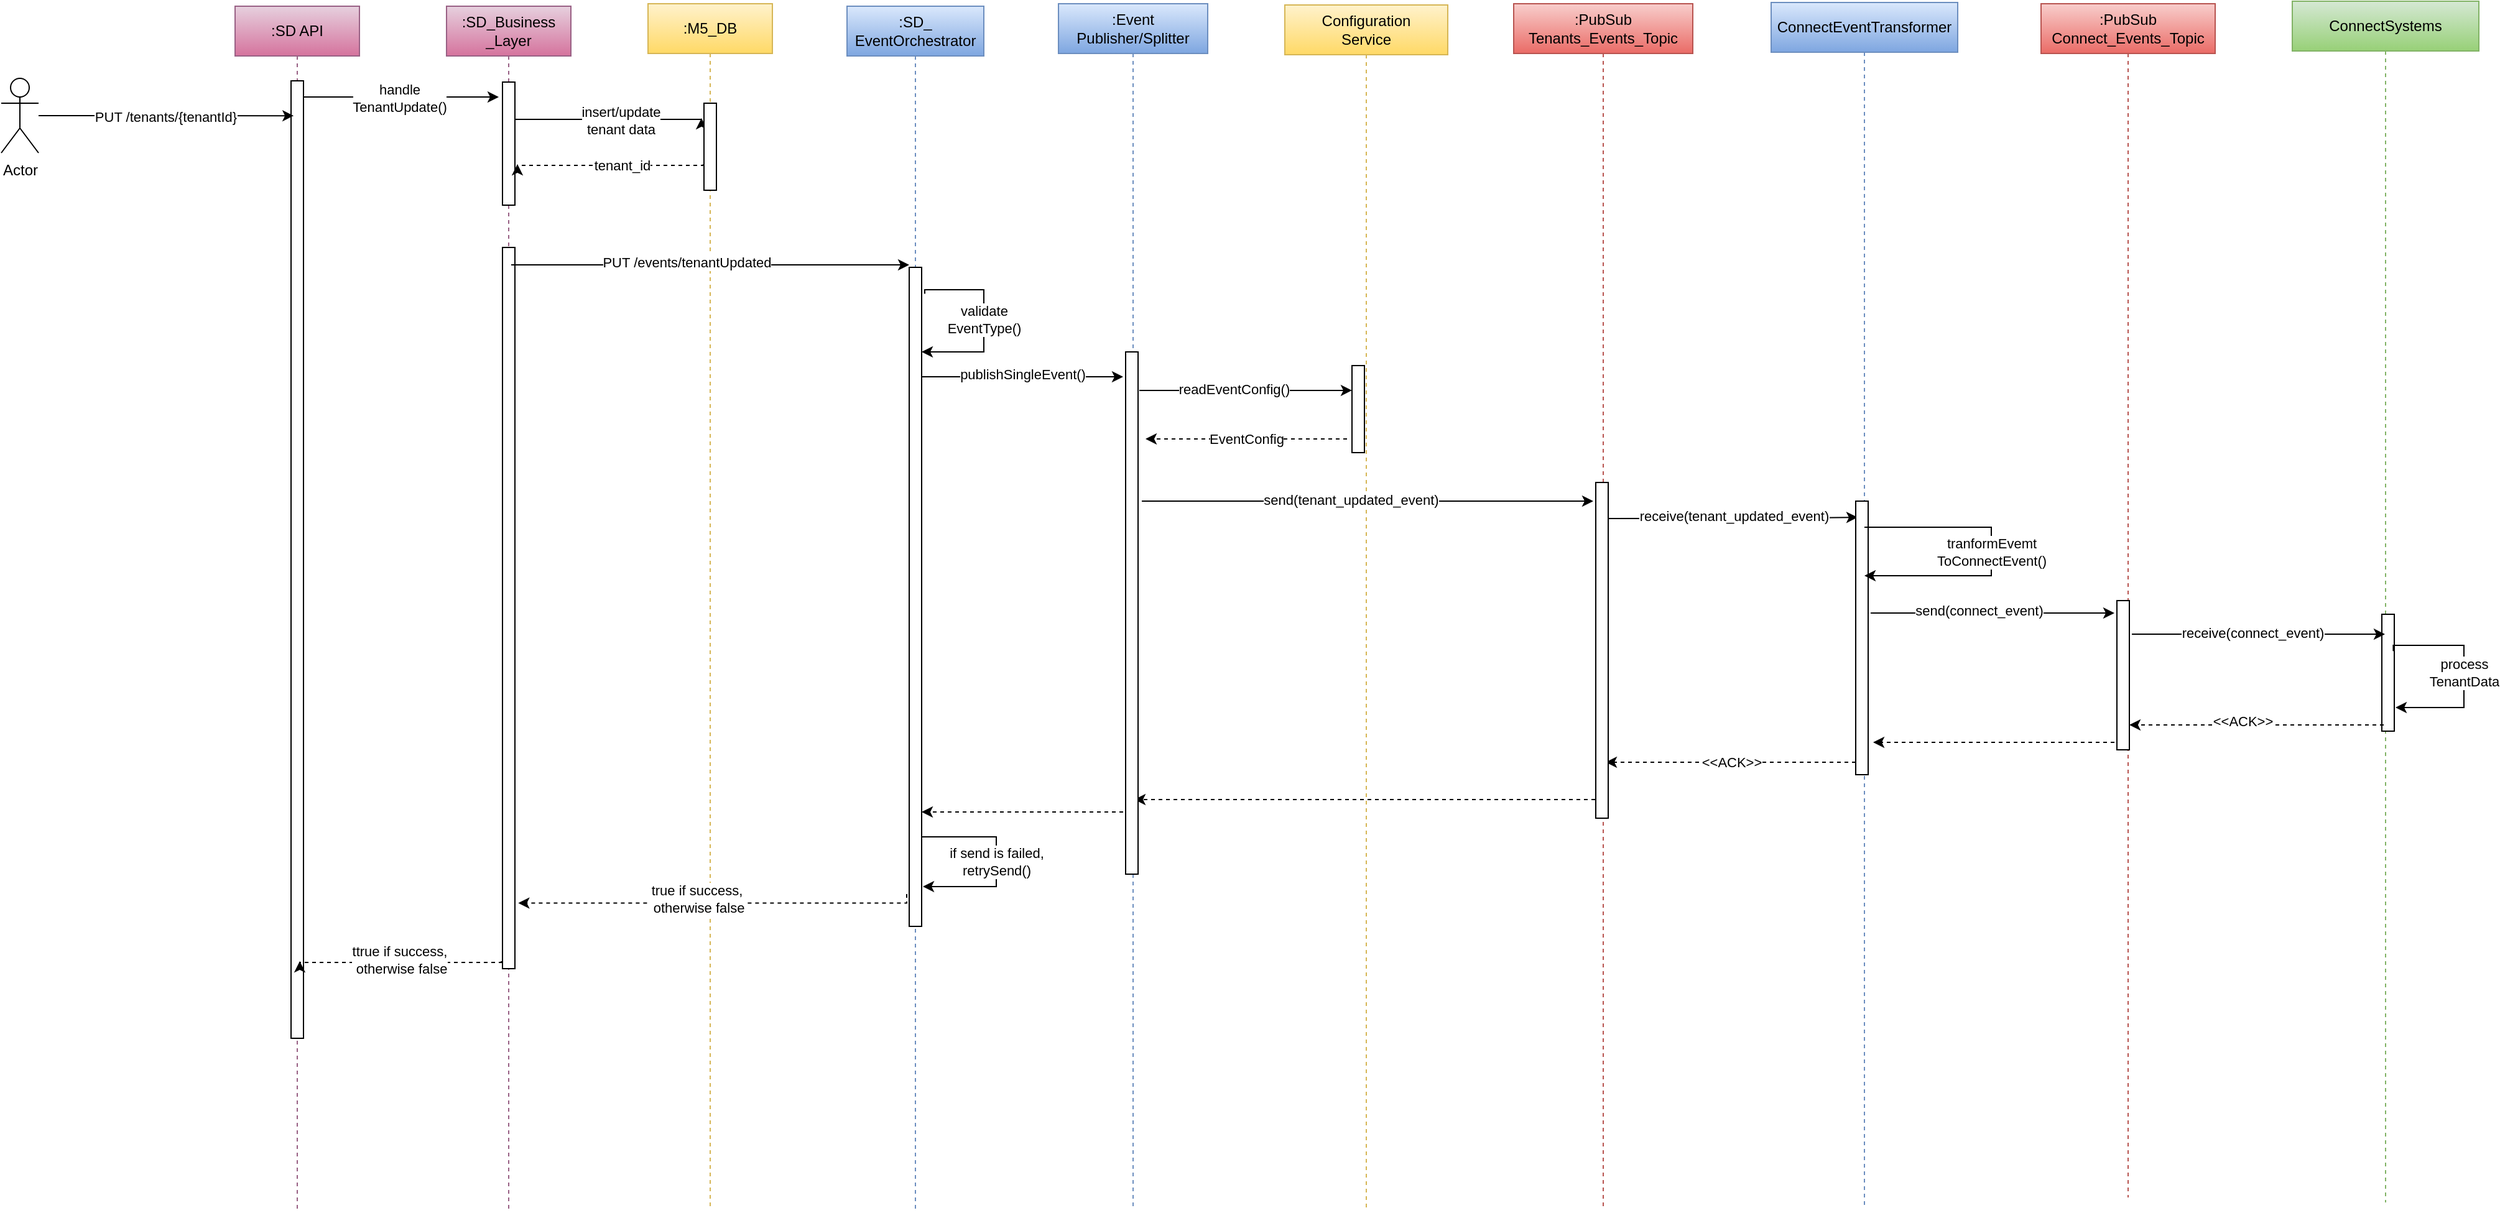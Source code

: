 <mxfile version="14.6.6" type="github"><diagram id="wsVGVrC98OWO0jVeLgIM" name="Page-1"><mxGraphModel dx="2402" dy="763" grid="1" gridSize="10" guides="1" tooltips="1" connect="1" arrows="1" fold="1" page="1" pageScale="1" pageWidth="850" pageHeight="1100" math="0" shadow="0"><root><mxCell id="0"/><mxCell id="1" parent="0"/><mxCell id="pbnO0-b55QIynApQWYvF-12" style="edgeStyle=orthogonalEdgeStyle;rounded=0;orthogonalLoop=1;jettySize=auto;html=1;dashed=1;" parent="1" source="zY8nQpZTPycgjdo67CNM-5" edge="1"><mxGeometry relative="1" as="geometry"><mxPoint x="801" y="730" as="sourcePoint"/><mxPoint x="631" y="730" as="targetPoint"/><Array as="points"><mxPoint x="801" y="730"/><mxPoint x="801" y="730"/></Array></mxGeometry></mxCell><mxCell id="pbnO0-b55QIynApQWYvF-11" value="&amp;lt;&amp;lt;ACK&amp;gt;&amp;gt;" style="edgeStyle=orthogonalEdgeStyle;rounded=0;orthogonalLoop=1;jettySize=auto;html=1;dashed=1;" parent="1" source="NcaAzx0GMSJCMoGykMSQ-7" edge="1"><mxGeometry relative="1" as="geometry"><mxPoint x="1180" y="700" as="sourcePoint"/><mxPoint x="1010" y="700" as="targetPoint"/><Array as="points"><mxPoint x="1185" y="700"/><mxPoint x="1185" y="700"/></Array></mxGeometry></mxCell><mxCell id="pbnO0-b55QIynApQWYvF-9" style="edgeStyle=orthogonalEdgeStyle;rounded=0;orthogonalLoop=1;jettySize=auto;html=1;dashed=1;" parent="1" edge="1"><mxGeometry relative="1" as="geometry"><mxPoint x="1419" y="684" as="sourcePoint"/><mxPoint x="1225" y="684" as="targetPoint"/><Array as="points"><mxPoint x="1300.5" y="684"/><mxPoint x="1300.5" y="684"/></Array></mxGeometry></mxCell><mxCell id="LciNZHoeIJGy0Ymbf-tn-1" style="edgeStyle=orthogonalEdgeStyle;rounded=0;orthogonalLoop=1;jettySize=auto;html=1;" parent="1" edge="1"><mxGeometry relative="1" as="geometry"><Array as="points"><mxPoint x="60" y="165"/><mxPoint x="60" y="165"/></Array><mxPoint x="-42.5" y="165" as="sourcePoint"/><mxPoint x="120" y="165" as="targetPoint"/></mxGeometry></mxCell><mxCell id="6ORIFXL9XryPlKBzF7-T-1" value="handle&lt;br&gt;TenantUpdate()" style="edgeLabel;html=1;align=center;verticalAlign=middle;resizable=0;points=[];" parent="LciNZHoeIJGy0Ymbf-tn-1" vertex="1" connectable="0"><mxGeometry x="-0.145" y="-1" relative="1" as="geometry"><mxPoint x="13" as="offset"/></mxGeometry></mxCell><mxCell id="zY8nQpZTPycgjdo67CNM-1" value=":SD API" style="shape=umlLifeline;perimeter=lifelinePerimeter;whiteSpace=wrap;html=1;container=1;collapsible=0;recursiveResize=0;outlineConnect=0;gradientColor=#d5739d;fillColor=#e6d0de;strokeColor=#996185;" parent="1" vertex="1"><mxGeometry x="-92" y="92" width="100" height="968" as="geometry"/></mxCell><mxCell id="LciNZHoeIJGy0Ymbf-tn-8" value="" style="html=1;points=[];perimeter=orthogonalPerimeter;" parent="zY8nQpZTPycgjdo67CNM-1" vertex="1"><mxGeometry x="45" y="60" width="10" height="770" as="geometry"/></mxCell><mxCell id="LciNZHoeIJGy0Ymbf-tn-2" style="edgeStyle=orthogonalEdgeStyle;rounded=0;orthogonalLoop=1;jettySize=auto;html=1;entryX=-0.2;entryY=0.171;entryDx=0;entryDy=0;entryPerimeter=0;" parent="1" target="WMuNeyWW8-c9EEjek8OY-57" edge="1"><mxGeometry relative="1" as="geometry"><mxPoint x="127.5" y="184" as="sourcePoint"/><mxPoint x="289.5" y="183" as="targetPoint"/><Array as="points"><mxPoint x="128" y="183"/></Array></mxGeometry></mxCell><mxCell id="R8Q6Vh__NJ2kKphbZyZh-1" value="insert/update&lt;br&gt;tenant data" style="edgeLabel;html=1;align=center;verticalAlign=middle;resizable=0;points=[];" parent="LciNZHoeIJGy0Ymbf-tn-2" vertex="1" connectable="0"><mxGeometry x="0.157" y="-1" relative="1" as="geometry"><mxPoint as="offset"/></mxGeometry></mxCell><mxCell id="zY8nQpZTPycgjdo67CNM-2" value=":SD_Business _Layer" style="shape=umlLifeline;perimeter=lifelinePerimeter;whiteSpace=wrap;html=1;container=1;collapsible=0;recursiveResize=0;outlineConnect=0;gradientColor=#d5739d;fillColor=#e6d0de;strokeColor=#996185;" parent="1" vertex="1"><mxGeometry x="78" y="92" width="100" height="968" as="geometry"/></mxCell><mxCell id="LciNZHoeIJGy0Ymbf-tn-10" value="" style="html=1;points=[];perimeter=orthogonalPerimeter;" parent="zY8nQpZTPycgjdo67CNM-2" vertex="1"><mxGeometry x="45" y="61" width="10" height="99" as="geometry"/></mxCell><mxCell id="LciNZHoeIJGy0Ymbf-tn-9" value="" style="html=1;points=[];perimeter=orthogonalPerimeter;" parent="zY8nQpZTPycgjdo67CNM-2" vertex="1"><mxGeometry x="45" y="194" width="10" height="580" as="geometry"/></mxCell><mxCell id="zY8nQpZTPycgjdo67CNM-3" value=":SD_ EventOrchestrator" style="shape=umlLifeline;perimeter=lifelinePerimeter;whiteSpace=wrap;html=1;container=1;collapsible=0;recursiveResize=0;outlineConnect=0;gradientColor=#7ea6e0;fillColor=#dae8fc;strokeColor=#6c8ebf;" parent="1" vertex="1"><mxGeometry x="400" y="92" width="110" height="968" as="geometry"/></mxCell><mxCell id="LciNZHoeIJGy0Ymbf-tn-13" value="" style="html=1;points=[];perimeter=orthogonalPerimeter;" parent="zY8nQpZTPycgjdo67CNM-3" vertex="1"><mxGeometry x="50" y="210" width="10" height="530" as="geometry"/></mxCell><mxCell id="R8Q6Vh__NJ2kKphbZyZh-17" value="validate&lt;br&gt;EventType()" style="edgeStyle=orthogonalEdgeStyle;rounded=0;orthogonalLoop=1;jettySize=auto;html=1;exitX=1.251;exitY=0.04;exitDx=0;exitDy=0;exitPerimeter=0;" parent="zY8nQpZTPycgjdo67CNM-3" source="LciNZHoeIJGy0Ymbf-tn-13" target="LciNZHoeIJGy0Ymbf-tn-13" edge="1"><mxGeometry x="-0.008" relative="1" as="geometry"><mxPoint x="63" y="248" as="sourcePoint"/><Array as="points"><mxPoint x="63" y="228"/><mxPoint x="110" y="228"/><mxPoint x="110" y="278"/></Array><mxPoint as="offset"/></mxGeometry></mxCell><mxCell id="R8Q6Vh__NJ2kKphbZyZh-31" value="if send is failed,&lt;br&gt;retrySend()" style="edgeStyle=orthogonalEdgeStyle;rounded=0;orthogonalLoop=1;jettySize=auto;html=1;" parent="zY8nQpZTPycgjdo67CNM-3" source="LciNZHoeIJGy0Ymbf-tn-13" edge="1"><mxGeometry x="0.006" relative="1" as="geometry"><mxPoint x="61" y="708" as="targetPoint"/><Array as="points"><mxPoint x="120" y="668"/><mxPoint x="120" y="708"/><mxPoint x="61" y="708"/></Array><mxPoint as="offset"/></mxGeometry></mxCell><mxCell id="zY8nQpZTPycgjdo67CNM-5" value=":PubSub&lt;br&gt;Tenants_Events_Topic" style="shape=umlLifeline;perimeter=lifelinePerimeter;whiteSpace=wrap;html=1;container=1;collapsible=0;recursiveResize=0;outlineConnect=0;fillColor=#f8cecc;strokeColor=#b85450;gradientColor=#ea6b66;" parent="1" vertex="1"><mxGeometry x="936" y="90" width="144" height="970" as="geometry"/></mxCell><mxCell id="zY8nQpZTPycgjdo67CNM-6" value="ConnectEventTransformer" style="shape=umlLifeline;perimeter=lifelinePerimeter;whiteSpace=wrap;html=1;container=1;collapsible=0;recursiveResize=0;outlineConnect=0;gradientColor=#7ea6e0;fillColor=#dae8fc;strokeColor=#6c8ebf;" parent="1" vertex="1"><mxGeometry x="1143" y="89" width="150" height="968" as="geometry"/></mxCell><mxCell id="zY8nQpZTPycgjdo67CNM-7" value="ConnectSystems" style="shape=umlLifeline;perimeter=lifelinePerimeter;whiteSpace=wrap;html=1;container=1;collapsible=0;recursiveResize=0;outlineConnect=0;gradientColor=#97d077;fillColor=#d5e8d4;strokeColor=#82b366;" parent="1" vertex="1"><mxGeometry x="1562" y="88" width="150" height="966" as="geometry"/></mxCell><mxCell id="pbnO0-b55QIynApQWYvF-6" value="" style="html=1;points=[];perimeter=orthogonalPerimeter;" parent="zY8nQpZTPycgjdo67CNM-7" vertex="1"><mxGeometry x="72" y="493" width="10" height="94" as="geometry"/></mxCell><mxCell id="pbnO0-b55QIynApQWYvF-7" value="process&lt;br&gt;TenantData" style="edgeStyle=orthogonalEdgeStyle;rounded=0;orthogonalLoop=1;jettySize=auto;html=1;exitX=0.923;exitY=0.209;exitDx=0;exitDy=0;exitPerimeter=0;" parent="zY8nQpZTPycgjdo67CNM-7" edge="1"><mxGeometry relative="1" as="geometry"><Array as="points"><mxPoint x="81" y="518"/><mxPoint x="138" y="518"/><mxPoint x="138" y="568"/></Array><mxPoint x="81.23" y="522.646" as="sourcePoint"/><mxPoint x="83" y="568" as="targetPoint"/></mxGeometry></mxCell><mxCell id="LciNZHoeIJGy0Ymbf-tn-3" style="edgeStyle=orthogonalEdgeStyle;rounded=0;orthogonalLoop=1;jettySize=auto;html=1;dashed=1;" parent="1" edge="1"><mxGeometry relative="1" as="geometry"><mxPoint x="284.5" y="219" as="sourcePoint"/><mxPoint x="135" y="219" as="targetPoint"/><Array as="points"><mxPoint x="245" y="220"/><mxPoint x="245" y="220"/></Array></mxGeometry></mxCell><mxCell id="R8Q6Vh__NJ2kKphbZyZh-2" value="tenant_id" style="edgeLabel;html=1;align=center;verticalAlign=middle;resizable=0;points=[];" parent="LciNZHoeIJGy0Ymbf-tn-3" vertex="1" connectable="0"><mxGeometry x="-0.541" relative="1" as="geometry"><mxPoint x="-32" as="offset"/></mxGeometry></mxCell><mxCell id="zY8nQpZTPycgjdo67CNM-8" value=":M5_DB" style="shape=umlLifeline;perimeter=lifelinePerimeter;whiteSpace=wrap;html=1;container=1;collapsible=0;recursiveResize=0;outlineConnect=0;gradientColor=#ffd966;fillColor=#fff2cc;strokeColor=#d6b656;" parent="1" vertex="1"><mxGeometry x="240" y="90" width="100" height="970" as="geometry"/></mxCell><mxCell id="WMuNeyWW8-c9EEjek8OY-57" value="" style="html=1;points=[];perimeter=orthogonalPerimeter;" parent="zY8nQpZTPycgjdo67CNM-8" vertex="1"><mxGeometry x="45" y="80" width="10" height="70" as="geometry"/></mxCell><mxCell id="W97xWJwRIzDxVlKYJ5EZ-1" value="PUT /tenants/{tenantId}" style="edgeStyle=orthogonalEdgeStyle;rounded=0;orthogonalLoop=1;jettySize=auto;html=1;entryX=0.471;entryY=0.153;entryDx=0;entryDy=0;entryPerimeter=0;" parent="1" source="zY8nQpZTPycgjdo67CNM-9" edge="1"><mxGeometry relative="1" as="geometry"><mxPoint x="-44.9" y="180.104" as="targetPoint"/></mxGeometry></mxCell><mxCell id="zY8nQpZTPycgjdo67CNM-9" value="Actor" style="shape=umlActor;verticalLabelPosition=bottom;verticalAlign=top;html=1;" parent="1" vertex="1"><mxGeometry x="-280" y="150" width="30" height="60" as="geometry"/></mxCell><mxCell id="LciNZHoeIJGy0Ymbf-tn-4" style="edgeStyle=orthogonalEdgeStyle;rounded=0;orthogonalLoop=1;jettySize=auto;html=1;dashed=1;" parent="1" edge="1"><mxGeometry relative="1" as="geometry"><mxPoint x="122" y="860" as="sourcePoint"/><mxPoint x="-40" y="860" as="targetPoint"/><Array as="points"><mxPoint x="82.5" y="861"/><mxPoint x="82.5" y="861"/></Array></mxGeometry></mxCell><mxCell id="R8Q6Vh__NJ2kKphbZyZh-3" value="ttrue if success,&lt;br&gt;&amp;nbsp;otherwise false&lt;br&gt;" style="edgeLabel;html=1;align=center;verticalAlign=middle;resizable=0;points=[];" parent="LciNZHoeIJGy0Ymbf-tn-4" vertex="1" connectable="0"><mxGeometry x="0.019" y="-2" relative="1" as="geometry"><mxPoint as="offset"/></mxGeometry></mxCell><mxCell id="LciNZHoeIJGy0Ymbf-tn-5" style="edgeStyle=orthogonalEdgeStyle;rounded=0;orthogonalLoop=1;jettySize=auto;html=1;" parent="1" edge="1"><mxGeometry relative="1" as="geometry"><mxPoint x="130" y="300" as="sourcePoint"/><mxPoint x="450" y="300" as="targetPoint"/><Array as="points"><mxPoint x="340" y="300"/><mxPoint x="340" y="300"/></Array></mxGeometry></mxCell><mxCell id="R8Q6Vh__NJ2kKphbZyZh-5" value="PUT /events/tenantUpdated" style="edgeLabel;html=1;align=center;verticalAlign=middle;resizable=0;points=[];" parent="LciNZHoeIJGy0Ymbf-tn-5" vertex="1" connectable="0"><mxGeometry x="-0.118" y="2" relative="1" as="geometry"><mxPoint as="offset"/></mxGeometry></mxCell><mxCell id="LciNZHoeIJGy0Ymbf-tn-6" style="edgeStyle=orthogonalEdgeStyle;rounded=0;orthogonalLoop=1;jettySize=auto;html=1;" parent="1" edge="1"><mxGeometry relative="1" as="geometry"><mxPoint x="460" y="391" as="sourcePoint"/><mxPoint x="622" y="390" as="targetPoint"/><Array as="points"><mxPoint x="460.5" y="390"/></Array></mxGeometry></mxCell><mxCell id="R8Q6Vh__NJ2kKphbZyZh-6" value="publishSingleEvent()" style="edgeLabel;html=1;align=center;verticalAlign=middle;resizable=0;points=[];" parent="LciNZHoeIJGy0Ymbf-tn-6" vertex="1" connectable="0"><mxGeometry x="-0.203" y="-4" relative="1" as="geometry"><mxPoint x="17" y="-6" as="offset"/></mxGeometry></mxCell><mxCell id="LciNZHoeIJGy0Ymbf-tn-15" style="edgeStyle=orthogonalEdgeStyle;rounded=0;orthogonalLoop=1;jettySize=auto;html=1;entryX=0.001;entryY=0.357;entryDx=0;entryDy=0;entryPerimeter=0;" parent="1" edge="1"><mxGeometry relative="1" as="geometry"><mxPoint x="635" y="400.99" as="sourcePoint"/><mxPoint x="806.01" y="400.99" as="targetPoint"/><Array as="points"><mxPoint x="690" y="401"/><mxPoint x="690" y="401"/></Array></mxGeometry></mxCell><mxCell id="R8Q6Vh__NJ2kKphbZyZh-20" value="readEventConfig()" style="edgeLabel;html=1;align=center;verticalAlign=middle;resizable=0;points=[];" parent="LciNZHoeIJGy0Ymbf-tn-15" vertex="1" connectable="0"><mxGeometry x="-0.111" y="1" relative="1" as="geometry"><mxPoint as="offset"/></mxGeometry></mxCell><mxCell id="LciNZHoeIJGy0Ymbf-tn-18" value=":PubSub&lt;br&gt;Connect_Events_Topic" style="shape=umlLifeline;perimeter=lifelinePerimeter;whiteSpace=wrap;html=1;container=1;collapsible=0;recursiveResize=0;outlineConnect=0;gradientColor=#ea6b66;fillColor=#f8cecc;strokeColor=#b85450;" parent="1" vertex="1"><mxGeometry x="1360" y="90" width="140" height="960" as="geometry"/></mxCell><mxCell id="NcaAzx0GMSJCMoGykMSQ-3" style="edgeStyle=orthogonalEdgeStyle;rounded=0;orthogonalLoop=1;jettySize=auto;html=1;exitX=1.267;exitY=0.063;exitDx=0;exitDy=0;exitPerimeter=0;entryX=0.151;entryY=0.042;entryDx=0;entryDy=0;entryPerimeter=0;" parent="1" edge="1"><mxGeometry relative="1" as="geometry"><mxPoint x="1011.67" y="503.94" as="sourcePoint"/><mxPoint x="1212.51" y="503.02" as="targetPoint"/><Array as="points"><mxPoint x="1134" y="503"/></Array></mxGeometry></mxCell><mxCell id="R8Q6Vh__NJ2kKphbZyZh-8" value="receive(tenant_updated_event)" style="edgeLabel;html=1;align=center;verticalAlign=middle;resizable=0;points=[];" parent="NcaAzx0GMSJCMoGykMSQ-3" vertex="1" connectable="0"><mxGeometry x="-0.234" y="2" relative="1" as="geometry"><mxPoint x="24" as="offset"/></mxGeometry></mxCell><mxCell id="NcaAzx0GMSJCMoGykMSQ-8" style="edgeStyle=orthogonalEdgeStyle;rounded=0;orthogonalLoop=1;jettySize=auto;html=1;" parent="1" edge="1"><mxGeometry relative="1" as="geometry"><mxPoint x="1223" y="580" as="sourcePoint"/><mxPoint x="1419" y="580" as="targetPoint"/><Array as="points"><mxPoint x="1369" y="580"/><mxPoint x="1369" y="580"/></Array></mxGeometry></mxCell><mxCell id="R8Q6Vh__NJ2kKphbZyZh-9" value="send(connect_event)" style="edgeLabel;html=1;align=center;verticalAlign=middle;resizable=0;points=[];" parent="NcaAzx0GMSJCMoGykMSQ-8" vertex="1" connectable="0"><mxGeometry x="-0.321" y="3" relative="1" as="geometry"><mxPoint x="20" y="1" as="offset"/></mxGeometry></mxCell><mxCell id="NcaAzx0GMSJCMoGykMSQ-10" style="edgeStyle=orthogonalEdgeStyle;rounded=0;orthogonalLoop=1;jettySize=auto;html=1;exitX=1.201;exitY=0.158;exitDx=0;exitDy=0;exitPerimeter=0;" parent="1" edge="1"><mxGeometry relative="1" as="geometry"><mxPoint x="1433.01" y="596.96" as="sourcePoint"/><mxPoint x="1636.5" y="597" as="targetPoint"/><Array as="points"><mxPoint x="1510" y="597"/><mxPoint x="1510" y="597"/></Array></mxGeometry></mxCell><mxCell id="R8Q6Vh__NJ2kKphbZyZh-27" value="receive(connect_event)" style="edgeLabel;html=1;align=center;verticalAlign=middle;resizable=0;points=[];" parent="NcaAzx0GMSJCMoGykMSQ-10" vertex="1" connectable="0"><mxGeometry x="-0.251" y="3" relative="1" as="geometry"><mxPoint x="21" y="2" as="offset"/></mxGeometry></mxCell><mxCell id="pbnO0-b55QIynApQWYvF-8" style="edgeStyle=orthogonalEdgeStyle;rounded=0;orthogonalLoop=1;jettySize=auto;html=1;dashed=1;" parent="1" edge="1"><mxGeometry relative="1" as="geometry"><Array as="points"><mxPoint x="1505.5" y="670"/><mxPoint x="1505.5" y="670"/></Array><mxPoint x="1635.5" y="670" as="sourcePoint"/><mxPoint x="1431" y="670" as="targetPoint"/></mxGeometry></mxCell><mxCell id="R8Q6Vh__NJ2kKphbZyZh-28" value="&amp;lt;&amp;lt;ACK&amp;gt;&amp;gt;" style="edgeLabel;html=1;align=center;verticalAlign=middle;resizable=0;points=[];" parent="pbnO0-b55QIynApQWYvF-8" vertex="1" connectable="0"><mxGeometry x="0.112" y="-3" relative="1" as="geometry"><mxPoint as="offset"/></mxGeometry></mxCell><mxCell id="zY8nQpZTPycgjdo67CNM-4" value=":Event Publisher/Splitter" style="shape=umlLifeline;perimeter=lifelinePerimeter;whiteSpace=wrap;html=1;container=1;collapsible=0;recursiveResize=0;outlineConnect=0;gradientColor=#7ea6e0;fillColor=#dae8fc;strokeColor=#6c8ebf;" parent="1" vertex="1"><mxGeometry x="570" y="90" width="120" height="970" as="geometry"/></mxCell><mxCell id="LciNZHoeIJGy0Ymbf-tn-14" value="" style="html=1;points=[];perimeter=orthogonalPerimeter;" parent="zY8nQpZTPycgjdo67CNM-4" vertex="1"><mxGeometry x="54" y="280" width="10" height="420" as="geometry"/></mxCell><mxCell id="NcaAzx0GMSJCMoGykMSQ-2" value="" style="html=1;points=[];perimeter=orthogonalPerimeter;" parent="zY8nQpZTPycgjdo67CNM-4" vertex="1"><mxGeometry x="432" y="385" width="10" height="270" as="geometry"/></mxCell><mxCell id="NcaAzx0GMSJCMoGykMSQ-7" value="" style="html=1;points=[];perimeter=orthogonalPerimeter;" parent="zY8nQpZTPycgjdo67CNM-4" vertex="1"><mxGeometry x="641" y="400" width="10" height="220" as="geometry"/></mxCell><mxCell id="NcaAzx0GMSJCMoGykMSQ-9" value="" style="html=1;points=[];perimeter=orthogonalPerimeter;" parent="zY8nQpZTPycgjdo67CNM-4" vertex="1"><mxGeometry x="851" y="480" width="10" height="120" as="geometry"/></mxCell><mxCell id="pbnO0-b55QIynApQWYvF-14" style="edgeStyle=orthogonalEdgeStyle;rounded=0;orthogonalLoop=1;jettySize=auto;html=1;dashed=1;" parent="1" edge="1"><mxGeometry relative="1" as="geometry"><mxPoint x="622" y="740" as="sourcePoint"/><mxPoint x="460" y="740" as="targetPoint"/><Array as="points"><mxPoint x="622" y="740"/><mxPoint x="460" y="740"/></Array></mxGeometry></mxCell><mxCell id="pbnO0-b55QIynApQWYvF-19" style="edgeStyle=orthogonalEdgeStyle;rounded=0;orthogonalLoop=1;jettySize=auto;html=1;dashed=1;entryX=1.267;entryY=0.909;entryDx=0;entryDy=0;entryPerimeter=0;" parent="1" target="LciNZHoeIJGy0Ymbf-tn-9" edge="1"><mxGeometry relative="1" as="geometry"><mxPoint x="448" y="806" as="sourcePoint"/><mxPoint x="-40" y="806" as="targetPoint"/><Array as="points"><mxPoint x="448" y="813"/></Array></mxGeometry></mxCell><mxCell id="R8Q6Vh__NJ2kKphbZyZh-29" value="true if success,&lt;br&gt;&amp;nbsp;otherwise false" style="edgeLabel;html=1;align=center;verticalAlign=middle;resizable=0;points=[];" parent="pbnO0-b55QIynApQWYvF-19" vertex="1" connectable="0"><mxGeometry x="0.103" y="-3" relative="1" as="geometry"><mxPoint as="offset"/></mxGeometry></mxCell><mxCell id="R8Q6Vh__NJ2kKphbZyZh-12" value="Configuration&lt;br&gt;Service" style="shape=umlLifeline;perimeter=lifelinePerimeter;whiteSpace=wrap;html=1;container=1;collapsible=0;recursiveResize=0;outlineConnect=0;gradientColor=#ffd966;fillColor=#fff2cc;strokeColor=#d6b656;" parent="1" vertex="1"><mxGeometry x="752" y="91" width="131" height="970" as="geometry"/></mxCell><mxCell id="R8Q6Vh__NJ2kKphbZyZh-13" value="" style="html=1;points=[];perimeter=orthogonalPerimeter;" parent="R8Q6Vh__NJ2kKphbZyZh-12" vertex="1"><mxGeometry x="54" y="290" width="10" height="70" as="geometry"/></mxCell><mxCell id="R8Q6Vh__NJ2kKphbZyZh-18" value="EventConfig" style="edgeStyle=orthogonalEdgeStyle;rounded=0;orthogonalLoop=1;jettySize=auto;html=1;dashed=1;" parent="1" edge="1"><mxGeometry relative="1" as="geometry"><mxPoint x="802" y="440" as="sourcePoint"/><mxPoint x="640" y="440" as="targetPoint"/><Array as="points"><mxPoint x="802" y="440"/></Array></mxGeometry></mxCell><mxCell id="R8Q6Vh__NJ2kKphbZyZh-21" style="edgeStyle=orthogonalEdgeStyle;rounded=0;orthogonalLoop=1;jettySize=auto;html=1;" parent="1" edge="1"><mxGeometry relative="1" as="geometry"><mxPoint x="637" y="490" as="sourcePoint"/><mxPoint x="1000" y="490" as="targetPoint"/><Array as="points"><mxPoint x="900" y="490"/><mxPoint x="900" y="490"/></Array></mxGeometry></mxCell><mxCell id="R8Q6Vh__NJ2kKphbZyZh-22" value="send(tenant_updated_event)" style="edgeLabel;html=1;align=center;verticalAlign=middle;resizable=0;points=[];" parent="R8Q6Vh__NJ2kKphbZyZh-21" vertex="1" connectable="0"><mxGeometry x="-0.217" y="-1" relative="1" as="geometry"><mxPoint x="26" y="-2" as="offset"/></mxGeometry></mxCell><mxCell id="R8Q6Vh__NJ2kKphbZyZh-26" value="tranformEvemt&lt;br&gt;ToConnectEvent()" style="edgeStyle=orthogonalEdgeStyle;rounded=0;orthogonalLoop=1;jettySize=auto;html=1;" parent="1" source="zY8nQpZTPycgjdo67CNM-6" target="zY8nQpZTPycgjdo67CNM-6" edge="1"><mxGeometry x="-0.004" relative="1" as="geometry"><mxPoint x="1276.51" y="511.04" as="sourcePoint"/><mxPoint x="1275" y="546.6" as="targetPoint"/><Array as="points"><mxPoint x="1320" y="511"/><mxPoint x="1320" y="550"/></Array><mxPoint y="1" as="offset"/></mxGeometry></mxCell></root></mxGraphModel></diagram></mxfile>